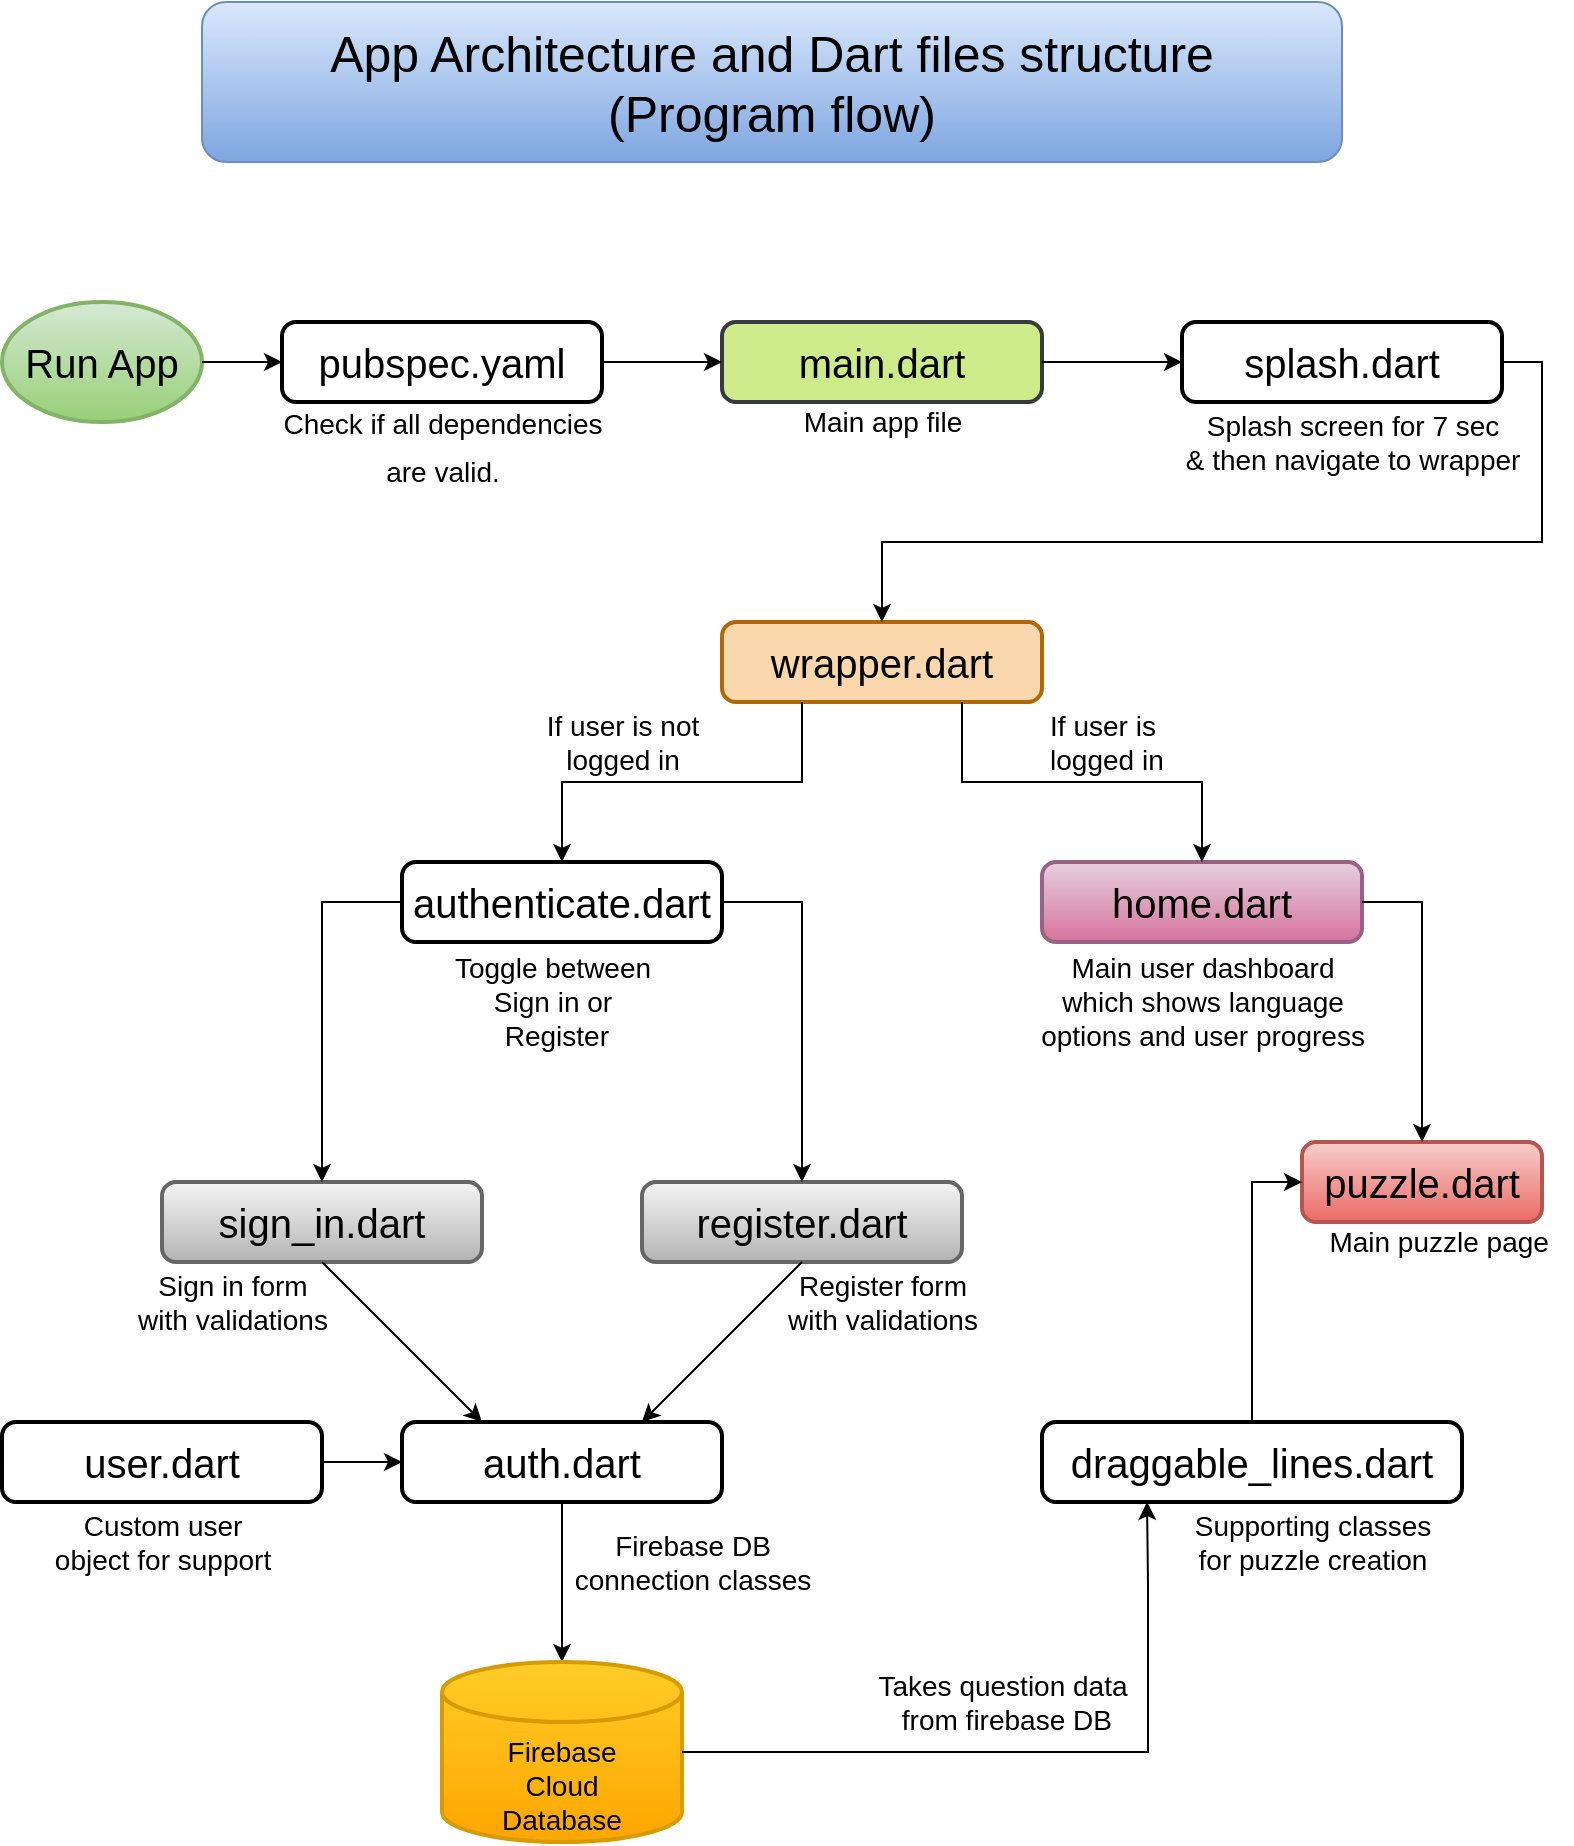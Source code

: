 <mxfile version="16.1.0" type="device"><diagram id="wd2exyeojQwlMasMl2ZW" name="Page-1"><mxGraphModel dx="1568" dy="820" grid="1" gridSize="10" guides="1" tooltips="1" connect="1" arrows="1" fold="1" page="1" pageScale="1" pageWidth="827" pageHeight="1169" math="0" shadow="0"><root><mxCell id="0"/><mxCell id="1" parent="0"/><mxCell id="5zL0FV2dP5_lyHcUgVwU-75" value="&lt;font style=&quot;font-size: 20px&quot;&gt;main.dart&lt;/font&gt;" style="rounded=1;whiteSpace=wrap;html=1;absoluteArcSize=1;arcSize=14;strokeWidth=2;fillColor=#cdeb8b;strokeColor=#36393d;" vertex="1" parent="1"><mxGeometry x="380" y="280" width="160" height="40" as="geometry"/></mxCell><mxCell id="5zL0FV2dP5_lyHcUgVwU-76" value="&lt;font style=&quot;font-size: 20px&quot;&gt;authenticate&lt;/font&gt;&lt;span style=&quot;font-size: 20px&quot;&gt;.dart&lt;/span&gt;" style="rounded=1;whiteSpace=wrap;html=1;absoluteArcSize=1;arcSize=14;strokeWidth=2;" vertex="1" parent="1"><mxGeometry x="220" y="550" width="160" height="40" as="geometry"/></mxCell><mxCell id="5zL0FV2dP5_lyHcUgVwU-77" value="&lt;font style=&quot;font-size: 20px&quot;&gt;wrapper.dart&lt;/font&gt;" style="rounded=1;whiteSpace=wrap;html=1;absoluteArcSize=1;arcSize=14;strokeWidth=2;fillColor=#fad7ac;strokeColor=#b46504;" vertex="1" parent="1"><mxGeometry x="380" y="430" width="160" height="40" as="geometry"/></mxCell><mxCell id="5zL0FV2dP5_lyHcUgVwU-78" value="&lt;font style=&quot;font-size: 20px&quot;&gt;puzzle&lt;/font&gt;&lt;span style=&quot;font-size: 20px&quot;&gt;.dart&lt;/span&gt;" style="rounded=1;whiteSpace=wrap;html=1;absoluteArcSize=1;arcSize=14;strokeWidth=2;fillColor=#f8cecc;gradientColor=#ea6b66;strokeColor=#b85450;" vertex="1" parent="1"><mxGeometry x="670" y="690" width="120" height="40" as="geometry"/></mxCell><mxCell id="5zL0FV2dP5_lyHcUgVwU-79" value="&lt;font style=&quot;font-size: 20px&quot;&gt;home.dart&lt;/font&gt;" style="rounded=1;whiteSpace=wrap;html=1;absoluteArcSize=1;arcSize=14;strokeWidth=2;fillColor=#e6d0de;gradientColor=#d5739d;strokeColor=#996185;" vertex="1" parent="1"><mxGeometry x="540" y="550" width="160" height="40" as="geometry"/></mxCell><mxCell id="5zL0FV2dP5_lyHcUgVwU-80" value="&lt;font style=&quot;font-size: 20px&quot;&gt;sign_in&lt;/font&gt;&lt;span style=&quot;font-size: 20px&quot;&gt;.dart&lt;/span&gt;" style="rounded=1;whiteSpace=wrap;html=1;absoluteArcSize=1;arcSize=14;strokeWidth=2;fillColor=#f5f5f5;gradientColor=#b3b3b3;strokeColor=#666666;" vertex="1" parent="1"><mxGeometry x="100" y="710" width="160" height="40" as="geometry"/></mxCell><mxCell id="5zL0FV2dP5_lyHcUgVwU-81" value="&lt;font style=&quot;font-size: 20px&quot;&gt;auth&lt;/font&gt;&lt;span style=&quot;font-size: 20px&quot;&gt;.dart&lt;/span&gt;" style="rounded=1;whiteSpace=wrap;html=1;absoluteArcSize=1;arcSize=14;strokeWidth=2;" vertex="1" parent="1"><mxGeometry x="220" y="830" width="160" height="40" as="geometry"/></mxCell><mxCell id="5zL0FV2dP5_lyHcUgVwU-82" value="&lt;font style=&quot;font-size: 20px&quot;&gt;draggable_lines&lt;/font&gt;&lt;span style=&quot;font-size: 20px&quot;&gt;.dart&lt;/span&gt;" style="rounded=1;whiteSpace=wrap;html=1;absoluteArcSize=1;arcSize=14;strokeWidth=2;" vertex="1" parent="1"><mxGeometry x="540" y="830" width="210" height="40" as="geometry"/></mxCell><mxCell id="5zL0FV2dP5_lyHcUgVwU-83" value="&lt;font style=&quot;font-size: 20px&quot;&gt;user&lt;/font&gt;&lt;span style=&quot;font-size: 20px&quot;&gt;.dart&lt;/span&gt;" style="rounded=1;whiteSpace=wrap;html=1;absoluteArcSize=1;arcSize=14;strokeWidth=2;" vertex="1" parent="1"><mxGeometry x="20" y="830" width="160" height="40" as="geometry"/></mxCell><mxCell id="5zL0FV2dP5_lyHcUgVwU-84" value="&lt;font style=&quot;font-size: 20px&quot;&gt;register&lt;/font&gt;&lt;span style=&quot;font-size: 20px&quot;&gt;.dart&lt;/span&gt;" style="rounded=1;whiteSpace=wrap;html=1;absoluteArcSize=1;arcSize=14;strokeWidth=2;fillColor=#f5f5f5;gradientColor=#b3b3b3;strokeColor=#666666;" vertex="1" parent="1"><mxGeometry x="340" y="710" width="160" height="40" as="geometry"/></mxCell><mxCell id="5zL0FV2dP5_lyHcUgVwU-85" value="&lt;font style=&quot;font-size: 20px&quot;&gt;splash&lt;/font&gt;&lt;span style=&quot;font-size: 20px&quot;&gt;.dart&lt;/span&gt;" style="rounded=1;whiteSpace=wrap;html=1;absoluteArcSize=1;arcSize=14;strokeWidth=2;" vertex="1" parent="1"><mxGeometry x="610" y="280" width="160" height="40" as="geometry"/></mxCell><mxCell id="5zL0FV2dP5_lyHcUgVwU-86" value="Run App" style="strokeWidth=2;html=1;shape=mxgraph.flowchart.start_1;whiteSpace=wrap;fontSize=20;fillColor=#d5e8d4;gradientColor=#97d077;strokeColor=#82b366;" vertex="1" parent="1"><mxGeometry x="20" y="270" width="100" height="60" as="geometry"/></mxCell><mxCell id="5zL0FV2dP5_lyHcUgVwU-87" value="&lt;font style=&quot;font-size: 20px&quot;&gt;pubspec.yaml&lt;/font&gt;" style="rounded=1;whiteSpace=wrap;html=1;absoluteArcSize=1;arcSize=14;strokeWidth=2;" vertex="1" parent="1"><mxGeometry x="160" y="280" width="160" height="40" as="geometry"/></mxCell><mxCell id="5zL0FV2dP5_lyHcUgVwU-88" value="" style="endArrow=classic;html=1;rounded=0;fontSize=20;exitX=1;exitY=0.5;exitDx=0;exitDy=0;exitPerimeter=0;entryX=0;entryY=0.5;entryDx=0;entryDy=0;" edge="1" parent="1" source="5zL0FV2dP5_lyHcUgVwU-86" target="5zL0FV2dP5_lyHcUgVwU-87"><mxGeometry width="50" height="50" relative="1" as="geometry"><mxPoint x="160" y="270" as="sourcePoint"/><mxPoint x="210" y="220" as="targetPoint"/></mxGeometry></mxCell><mxCell id="5zL0FV2dP5_lyHcUgVwU-89" value="&lt;font style=&quot;font-size: 14px&quot;&gt;Check if all dependencies&lt;br&gt;are valid.&lt;/font&gt;" style="text;html=1;align=center;verticalAlign=middle;resizable=0;points=[];autosize=1;strokeColor=none;fillColor=none;fontSize=20;" vertex="1" parent="1"><mxGeometry x="150" y="310" width="180" height="60" as="geometry"/></mxCell><mxCell id="5zL0FV2dP5_lyHcUgVwU-90" value="" style="endArrow=classic;html=1;rounded=0;fontSize=14;exitX=1;exitY=0.5;exitDx=0;exitDy=0;entryX=0;entryY=0.5;entryDx=0;entryDy=0;" edge="1" parent="1" source="5zL0FV2dP5_lyHcUgVwU-87" target="5zL0FV2dP5_lyHcUgVwU-75"><mxGeometry width="50" height="50" relative="1" as="geometry"><mxPoint x="420" y="240" as="sourcePoint"/><mxPoint x="470" y="190" as="targetPoint"/></mxGeometry></mxCell><mxCell id="5zL0FV2dP5_lyHcUgVwU-91" value="Main app file" style="text;html=1;align=center;verticalAlign=middle;resizable=0;points=[];autosize=1;strokeColor=none;fillColor=none;fontSize=14;" vertex="1" parent="1"><mxGeometry x="415" y="320" width="90" height="20" as="geometry"/></mxCell><mxCell id="5zL0FV2dP5_lyHcUgVwU-92" value="" style="endArrow=classic;html=1;rounded=0;fontSize=14;exitX=1;exitY=0.5;exitDx=0;exitDy=0;entryX=0;entryY=0.5;entryDx=0;entryDy=0;" edge="1" parent="1" source="5zL0FV2dP5_lyHcUgVwU-75" target="5zL0FV2dP5_lyHcUgVwU-85"><mxGeometry width="50" height="50" relative="1" as="geometry"><mxPoint x="790" y="280" as="sourcePoint"/><mxPoint x="840" y="230" as="targetPoint"/></mxGeometry></mxCell><mxCell id="5zL0FV2dP5_lyHcUgVwU-93" value="Splash screen for 7 sec&lt;br&gt;&amp;nbsp;&amp;amp; then navigate to wrapper&amp;nbsp;" style="text;html=1;align=center;verticalAlign=middle;resizable=0;points=[];autosize=1;strokeColor=none;fillColor=none;fontSize=14;" vertex="1" parent="1"><mxGeometry x="600" y="320" width="190" height="40" as="geometry"/></mxCell><mxCell id="5zL0FV2dP5_lyHcUgVwU-94" value="" style="endArrow=classic;html=1;rounded=0;fontSize=14;entryX=0.5;entryY=0;entryDx=0;entryDy=0;exitX=1;exitY=0.5;exitDx=0;exitDy=0;" edge="1" parent="1" source="5zL0FV2dP5_lyHcUgVwU-85" target="5zL0FV2dP5_lyHcUgVwU-77"><mxGeometry width="50" height="50" relative="1" as="geometry"><mxPoint x="770" y="350" as="sourcePoint"/><mxPoint x="820" y="300" as="targetPoint"/><Array as="points"><mxPoint x="790" y="300"/><mxPoint x="790" y="390"/><mxPoint x="700" y="390"/><mxPoint x="460" y="390"/></Array></mxGeometry></mxCell><mxCell id="5zL0FV2dP5_lyHcUgVwU-95" value="" style="endArrow=classic;html=1;rounded=0;fontSize=14;exitX=0.25;exitY=1;exitDx=0;exitDy=0;entryX=0.5;entryY=0;entryDx=0;entryDy=0;" edge="1" parent="1" source="5zL0FV2dP5_lyHcUgVwU-77" target="5zL0FV2dP5_lyHcUgVwU-76"><mxGeometry width="50" height="50" relative="1" as="geometry"><mxPoint x="450" y="670" as="sourcePoint"/><mxPoint x="500" y="620" as="targetPoint"/><Array as="points"><mxPoint x="420" y="510"/><mxPoint x="300" y="510"/></Array></mxGeometry></mxCell><mxCell id="5zL0FV2dP5_lyHcUgVwU-96" value="" style="endArrow=classic;html=1;rounded=0;fontSize=14;exitX=0.75;exitY=1;exitDx=0;exitDy=0;entryX=0.5;entryY=0;entryDx=0;entryDy=0;" edge="1" parent="1" source="5zL0FV2dP5_lyHcUgVwU-77" target="5zL0FV2dP5_lyHcUgVwU-79"><mxGeometry width="50" height="50" relative="1" as="geometry"><mxPoint x="430" y="480" as="sourcePoint"/><mxPoint x="310" y="560" as="targetPoint"/><Array as="points"><mxPoint x="500" y="510"/><mxPoint x="620" y="510"/></Array></mxGeometry></mxCell><mxCell id="5zL0FV2dP5_lyHcUgVwU-97" value="If user is not &lt;br&gt;logged in" style="text;html=1;align=center;verticalAlign=middle;resizable=0;points=[];autosize=1;strokeColor=none;fillColor=none;fontSize=14;" vertex="1" parent="1"><mxGeometry x="285" y="470" width="90" height="40" as="geometry"/></mxCell><mxCell id="5zL0FV2dP5_lyHcUgVwU-98" value="If user is &lt;br&gt;&amp;nbsp;logged in" style="text;html=1;align=center;verticalAlign=middle;resizable=0;points=[];autosize=1;strokeColor=none;fillColor=none;fontSize=14;" vertex="1" parent="1"><mxGeometry x="530" y="470" width="80" height="40" as="geometry"/></mxCell><mxCell id="5zL0FV2dP5_lyHcUgVwU-99" value="Toggle between &lt;br&gt;Sign in or&lt;br&gt;&amp;nbsp;Register" style="text;html=1;align=center;verticalAlign=middle;resizable=0;points=[];autosize=1;strokeColor=none;fillColor=none;fontSize=14;" vertex="1" parent="1"><mxGeometry x="240" y="590" width="110" height="60" as="geometry"/></mxCell><mxCell id="5zL0FV2dP5_lyHcUgVwU-100" value="" style="endArrow=classic;html=1;rounded=0;fontSize=14;exitX=0;exitY=0.5;exitDx=0;exitDy=0;entryX=0.5;entryY=0;entryDx=0;entryDy=0;" edge="1" parent="1" source="5zL0FV2dP5_lyHcUgVwU-76" target="5zL0FV2dP5_lyHcUgVwU-80"><mxGeometry width="50" height="50" relative="1" as="geometry"><mxPoint x="290" y="710" as="sourcePoint"/><mxPoint x="340" y="660" as="targetPoint"/><Array as="points"><mxPoint x="180" y="570"/></Array></mxGeometry></mxCell><mxCell id="5zL0FV2dP5_lyHcUgVwU-101" value="" style="endArrow=classic;html=1;rounded=0;fontSize=14;entryX=0.5;entryY=0;entryDx=0;entryDy=0;exitX=1;exitY=0.5;exitDx=0;exitDy=0;" edge="1" parent="1" source="5zL0FV2dP5_lyHcUgVwU-76" target="5zL0FV2dP5_lyHcUgVwU-84"><mxGeometry width="50" height="50" relative="1" as="geometry"><mxPoint x="290" y="710" as="sourcePoint"/><mxPoint x="340" y="660" as="targetPoint"/><Array as="points"><mxPoint x="420" y="570"/></Array></mxGeometry></mxCell><mxCell id="5zL0FV2dP5_lyHcUgVwU-102" value="Firebase DB &lt;br&gt;connection classes" style="text;html=1;align=center;verticalAlign=middle;resizable=0;points=[];autosize=1;strokeColor=none;fillColor=none;fontSize=14;" vertex="1" parent="1"><mxGeometry x="300" y="880" width="130" height="40" as="geometry"/></mxCell><mxCell id="5zL0FV2dP5_lyHcUgVwU-103" value="" style="endArrow=classic;html=1;rounded=0;fontSize=14;exitX=1;exitY=0.5;exitDx=0;exitDy=0;entryX=0;entryY=0.5;entryDx=0;entryDy=0;" edge="1" parent="1" source="5zL0FV2dP5_lyHcUgVwU-83" target="5zL0FV2dP5_lyHcUgVwU-81"><mxGeometry width="50" height="50" relative="1" as="geometry"><mxPoint x="290" y="850" as="sourcePoint"/><mxPoint x="340" y="800" as="targetPoint"/></mxGeometry></mxCell><mxCell id="5zL0FV2dP5_lyHcUgVwU-104" value="Custom user &lt;br&gt;object for support" style="text;html=1;align=center;verticalAlign=middle;resizable=0;points=[];autosize=1;strokeColor=none;fillColor=none;fontSize=14;" vertex="1" parent="1"><mxGeometry x="40" y="870" width="120" height="40" as="geometry"/></mxCell><mxCell id="5zL0FV2dP5_lyHcUgVwU-105" value="" style="endArrow=classic;html=1;rounded=0;fontSize=14;entryX=0.75;entryY=0;entryDx=0;entryDy=0;exitX=0.5;exitY=1;exitDx=0;exitDy=0;" edge="1" parent="1" source="5zL0FV2dP5_lyHcUgVwU-84" target="5zL0FV2dP5_lyHcUgVwU-81"><mxGeometry width="50" height="50" relative="1" as="geometry"><mxPoint x="290" y="840" as="sourcePoint"/><mxPoint x="340" y="790" as="targetPoint"/></mxGeometry></mxCell><mxCell id="5zL0FV2dP5_lyHcUgVwU-106" value="" style="endArrow=classic;html=1;rounded=0;fontSize=14;entryX=0.25;entryY=0;entryDx=0;entryDy=0;exitX=0.5;exitY=1;exitDx=0;exitDy=0;" edge="1" parent="1" source="5zL0FV2dP5_lyHcUgVwU-80" target="5zL0FV2dP5_lyHcUgVwU-81"><mxGeometry width="50" height="50" relative="1" as="geometry"><mxPoint x="290" y="840" as="sourcePoint"/><mxPoint x="340" y="790" as="targetPoint"/></mxGeometry></mxCell><mxCell id="5zL0FV2dP5_lyHcUgVwU-107" value="" style="endArrow=classic;html=1;rounded=0;fontSize=14;exitX=0.5;exitY=1;exitDx=0;exitDy=0;" edge="1" parent="1" source="5zL0FV2dP5_lyHcUgVwU-81" target="5zL0FV2dP5_lyHcUgVwU-108"><mxGeometry width="50" height="50" relative="1" as="geometry"><mxPoint x="290" y="1000" as="sourcePoint"/><mxPoint x="300" y="950" as="targetPoint"/></mxGeometry></mxCell><mxCell id="5zL0FV2dP5_lyHcUgVwU-108" value="&lt;br&gt;&lt;br&gt;Firebase&lt;br&gt;Cloud&lt;br&gt;Database" style="strokeWidth=2;html=1;shape=mxgraph.flowchart.database;whiteSpace=wrap;fontSize=14;fillColor=#ffcd28;gradientColor=#ffa500;strokeColor=#d79b00;" vertex="1" parent="1"><mxGeometry x="240" y="950" width="120" height="90" as="geometry"/></mxCell><mxCell id="5zL0FV2dP5_lyHcUgVwU-109" value="Sign in form &lt;br&gt;with validations" style="text;html=1;align=center;verticalAlign=middle;resizable=0;points=[];autosize=1;strokeColor=none;fillColor=none;fontSize=14;" vertex="1" parent="1"><mxGeometry x="80" y="750" width="110" height="40" as="geometry"/></mxCell><mxCell id="5zL0FV2dP5_lyHcUgVwU-110" value="Register form&lt;br&gt;with validations" style="text;html=1;align=center;verticalAlign=middle;resizable=0;points=[];autosize=1;strokeColor=none;fillColor=none;fontSize=14;" vertex="1" parent="1"><mxGeometry x="405" y="750" width="110" height="40" as="geometry"/></mxCell><mxCell id="5zL0FV2dP5_lyHcUgVwU-111" value="Main user dashboard &lt;br&gt;which shows language &lt;br&gt;options and user progress" style="text;html=1;align=center;verticalAlign=middle;resizable=0;points=[];autosize=1;strokeColor=none;fillColor=none;fontSize=14;" vertex="1" parent="1"><mxGeometry x="530" y="590" width="180" height="60" as="geometry"/></mxCell><mxCell id="5zL0FV2dP5_lyHcUgVwU-112" value="" style="endArrow=classic;html=1;rounded=0;fontSize=14;entryX=0.5;entryY=0;entryDx=0;entryDy=0;exitX=1;exitY=0.5;exitDx=0;exitDy=0;" edge="1" parent="1" source="5zL0FV2dP5_lyHcUgVwU-79" target="5zL0FV2dP5_lyHcUgVwU-78"><mxGeometry width="50" height="50" relative="1" as="geometry"><mxPoint x="630" y="780" as="sourcePoint"/><mxPoint x="680" y="730" as="targetPoint"/><Array as="points"><mxPoint x="730" y="570"/></Array></mxGeometry></mxCell><mxCell id="5zL0FV2dP5_lyHcUgVwU-113" value="Main puzzle page&amp;nbsp;" style="text;html=1;align=center;verticalAlign=middle;resizable=0;points=[];autosize=1;strokeColor=none;fillColor=none;fontSize=14;" vertex="1" parent="1"><mxGeometry x="675" y="730" width="130" height="20" as="geometry"/></mxCell><mxCell id="5zL0FV2dP5_lyHcUgVwU-114" value="Supporting classes &lt;br&gt;for puzzle creation" style="text;html=1;align=center;verticalAlign=middle;resizable=0;points=[];autosize=1;strokeColor=none;fillColor=none;fontSize=14;" vertex="1" parent="1"><mxGeometry x="610" y="870" width="130" height="40" as="geometry"/></mxCell><mxCell id="5zL0FV2dP5_lyHcUgVwU-115" value="" style="endArrow=classic;html=1;rounded=0;fontSize=14;exitX=1;exitY=0.5;exitDx=0;exitDy=0;exitPerimeter=0;entryX=0.25;entryY=1;entryDx=0;entryDy=0;" edge="1" parent="1" source="5zL0FV2dP5_lyHcUgVwU-108" target="5zL0FV2dP5_lyHcUgVwU-82"><mxGeometry width="50" height="50" relative="1" as="geometry"><mxPoint x="630" y="900" as="sourcePoint"/><mxPoint x="680" y="850" as="targetPoint"/><Array as="points"><mxPoint x="460" y="995"/><mxPoint x="593" y="995"/><mxPoint x="593" y="910"/></Array></mxGeometry></mxCell><mxCell id="5zL0FV2dP5_lyHcUgVwU-116" value="Takes question data&lt;br&gt;&amp;nbsp;from firebase DB" style="text;html=1;align=center;verticalAlign=middle;resizable=0;points=[];autosize=1;strokeColor=none;fillColor=none;fontSize=14;" vertex="1" parent="1"><mxGeometry x="450" y="950" width="140" height="40" as="geometry"/></mxCell><mxCell id="5zL0FV2dP5_lyHcUgVwU-117" value="" style="endArrow=classic;html=1;rounded=0;fontSize=14;entryX=0;entryY=0.5;entryDx=0;entryDy=0;" edge="1" parent="1" target="5zL0FV2dP5_lyHcUgVwU-78"><mxGeometry width="50" height="50" relative="1" as="geometry"><mxPoint x="645" y="830" as="sourcePoint"/><mxPoint x="680" y="770" as="targetPoint"/><Array as="points"><mxPoint x="645" y="710"/></Array></mxGeometry></mxCell><mxCell id="5zL0FV2dP5_lyHcUgVwU-118" value="&lt;font style=&quot;font-size: 25px&quot;&gt;App Architecture and Dart files structure&lt;br&gt;(Program flow)&lt;/font&gt;" style="rounded=1;whiteSpace=wrap;html=1;fontSize=14;fillColor=#dae8fc;gradientColor=#7ea6e0;strokeColor=#6c8ebf;" vertex="1" parent="1"><mxGeometry x="120" y="120" width="570" height="80" as="geometry"/></mxCell></root></mxGraphModel></diagram></mxfile>